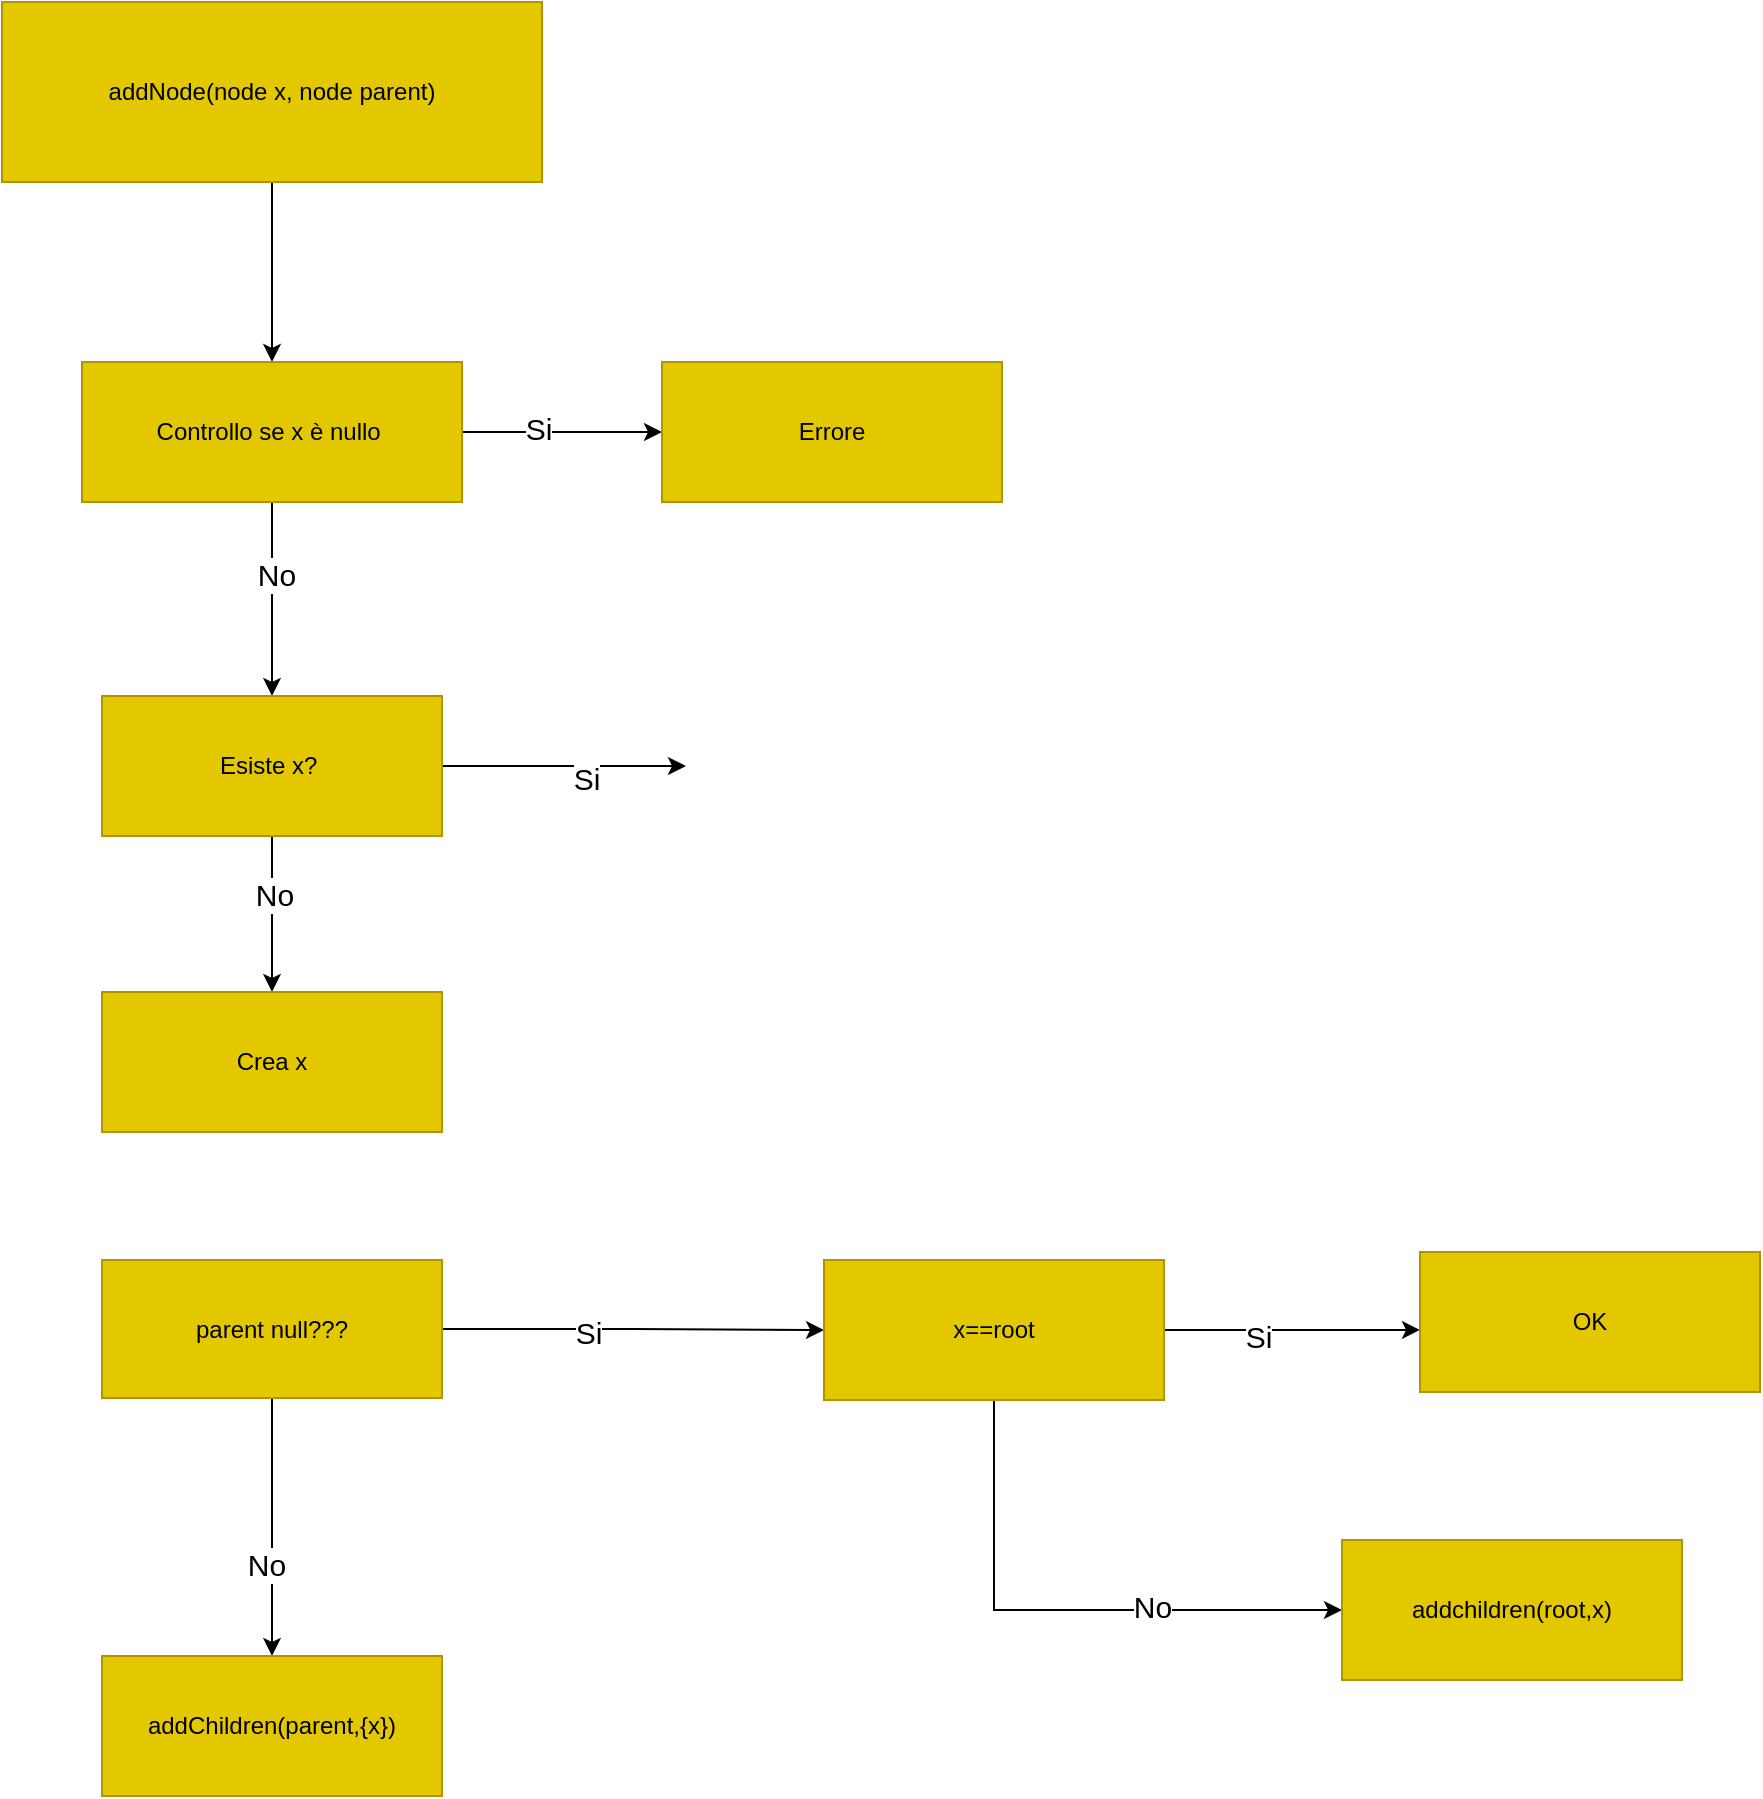 <mxfile>
    <diagram id="DPajBEgpEi-9TJPkUHrf" name="Page-1">
        <mxGraphModel dx="2054" dy="771" grid="0" gridSize="10" guides="1" tooltips="1" connect="1" arrows="1" fold="1" page="1" pageScale="1" pageWidth="850" pageHeight="1100" math="0" shadow="0">
            <root>
                <mxCell id="0"/>
                <mxCell id="1" parent="0"/>
                <mxCell id="5" style="edgeStyle=orthogonalEdgeStyle;rounded=0;orthogonalLoop=1;jettySize=auto;html=1;exitX=0.5;exitY=1;exitDx=0;exitDy=0;entryX=0.5;entryY=0;entryDx=0;entryDy=0;" edge="1" parent="1" source="3" target="4">
                    <mxGeometry relative="1" as="geometry"/>
                </mxCell>
                <mxCell id="3" value="addNode(node x, node parent)" style="rounded=0;whiteSpace=wrap;html=1;fillColor=#e3c800;strokeColor=#B09500;fontColor=#000000;" vertex="1" parent="1">
                    <mxGeometry x="-560" y="20" width="270" height="90" as="geometry"/>
                </mxCell>
                <mxCell id="8" style="edgeStyle=orthogonalEdgeStyle;rounded=0;orthogonalLoop=1;jettySize=auto;html=1;exitX=1;exitY=0.5;exitDx=0;exitDy=0;entryX=0;entryY=0.5;entryDx=0;entryDy=0;fontSize=15;" edge="1" parent="1" source="4" target="6">
                    <mxGeometry relative="1" as="geometry"/>
                </mxCell>
                <mxCell id="9" value="Si" style="edgeLabel;html=1;align=center;verticalAlign=middle;resizable=0;points=[];" vertex="1" connectable="0" parent="8">
                    <mxGeometry x="-0.2" y="2" relative="1" as="geometry">
                        <mxPoint as="offset"/>
                    </mxGeometry>
                </mxCell>
                <mxCell id="10" value="Si" style="edgeLabel;html=1;align=center;verticalAlign=middle;resizable=0;points=[];fontSize=15;" vertex="1" connectable="0" parent="8">
                    <mxGeometry x="-0.24" y="2" relative="1" as="geometry">
                        <mxPoint as="offset"/>
                    </mxGeometry>
                </mxCell>
                <mxCell id="28" style="edgeStyle=orthogonalEdgeStyle;rounded=0;orthogonalLoop=1;jettySize=auto;html=1;exitX=0.5;exitY=1;exitDx=0;exitDy=0;entryX=0.5;entryY=0;entryDx=0;entryDy=0;fontSize=15;" edge="1" parent="1" source="4" target="27">
                    <mxGeometry relative="1" as="geometry"/>
                </mxCell>
                <mxCell id="29" value="No" style="edgeLabel;html=1;align=center;verticalAlign=middle;resizable=0;points=[];fontSize=15;" vertex="1" connectable="0" parent="28">
                    <mxGeometry x="-0.258" y="2" relative="1" as="geometry">
                        <mxPoint as="offset"/>
                    </mxGeometry>
                </mxCell>
                <mxCell id="4" value="Controllo se x è nullo&amp;nbsp;" style="rounded=0;whiteSpace=wrap;html=1;fillColor=#e3c800;strokeColor=#B09500;fontColor=#000000;" vertex="1" parent="1">
                    <mxGeometry x="-520" y="200" width="190" height="70" as="geometry"/>
                </mxCell>
                <mxCell id="6" value="Errore" style="rounded=0;whiteSpace=wrap;html=1;fillColor=#e3c800;strokeColor=#B09500;fontColor=#000000;" vertex="1" parent="1">
                    <mxGeometry x="-230" y="200" width="170" height="70" as="geometry"/>
                </mxCell>
                <mxCell id="30" style="edgeStyle=orthogonalEdgeStyle;rounded=0;orthogonalLoop=1;jettySize=auto;html=1;exitX=1;exitY=0.5;exitDx=0;exitDy=0;fontSize=15;" edge="1" parent="1" source="27">
                    <mxGeometry relative="1" as="geometry">
                        <mxPoint x="-218" y="402" as="targetPoint"/>
                    </mxGeometry>
                </mxCell>
                <mxCell id="31" value="Si" style="edgeLabel;html=1;align=center;verticalAlign=middle;resizable=0;points=[];fontSize=15;" vertex="1" connectable="0" parent="30">
                    <mxGeometry x="0.18" y="-5" relative="1" as="geometry">
                        <mxPoint as="offset"/>
                    </mxGeometry>
                </mxCell>
                <mxCell id="33" style="edgeStyle=orthogonalEdgeStyle;rounded=0;orthogonalLoop=1;jettySize=auto;html=1;exitX=0.5;exitY=1;exitDx=0;exitDy=0;entryX=0.5;entryY=0;entryDx=0;entryDy=0;fontSize=15;" edge="1" parent="1" source="27" target="32">
                    <mxGeometry relative="1" as="geometry">
                        <Array as="points">
                            <mxPoint x="-425" y="458"/>
                            <mxPoint x="-425" y="458"/>
                        </Array>
                    </mxGeometry>
                </mxCell>
                <mxCell id="34" value="No" style="edgeLabel;html=1;align=center;verticalAlign=middle;resizable=0;points=[];fontSize=15;" vertex="1" connectable="0" parent="33">
                    <mxGeometry x="-0.256" y="1" relative="1" as="geometry">
                        <mxPoint as="offset"/>
                    </mxGeometry>
                </mxCell>
                <mxCell id="27" value="Esiste x?&amp;nbsp;" style="rounded=0;whiteSpace=wrap;html=1;fillColor=#e3c800;strokeColor=#B09500;fontColor=#000000;" vertex="1" parent="1">
                    <mxGeometry x="-510" y="367" width="170" height="70" as="geometry"/>
                </mxCell>
                <mxCell id="32" value="Crea x" style="rounded=0;whiteSpace=wrap;html=1;fillColor=#e3c800;strokeColor=#B09500;fontColor=#000000;" vertex="1" parent="1">
                    <mxGeometry x="-510" y="515" width="170" height="70" as="geometry"/>
                </mxCell>
                <mxCell id="37" style="edgeStyle=orthogonalEdgeStyle;rounded=0;orthogonalLoop=1;jettySize=auto;html=1;exitX=1;exitY=0.5;exitDx=0;exitDy=0;fontSize=15;entryX=0;entryY=0.5;entryDx=0;entryDy=0;" edge="1" parent="1" source="35" target="45">
                    <mxGeometry relative="1" as="geometry">
                        <mxPoint x="-155" y="684" as="targetPoint"/>
                    </mxGeometry>
                </mxCell>
                <mxCell id="44" value="Si" style="edgeLabel;html=1;align=center;verticalAlign=middle;resizable=0;points=[];fontSize=15;" vertex="1" connectable="0" parent="37">
                    <mxGeometry x="-0.244" relative="1" as="geometry">
                        <mxPoint y="1" as="offset"/>
                    </mxGeometry>
                </mxCell>
                <mxCell id="40" style="edgeStyle=orthogonalEdgeStyle;rounded=0;orthogonalLoop=1;jettySize=auto;html=1;exitX=0.5;exitY=1;exitDx=0;exitDy=0;entryX=0.5;entryY=0;entryDx=0;entryDy=0;fontSize=15;" edge="1" parent="1" source="35" target="36">
                    <mxGeometry relative="1" as="geometry">
                        <Array as="points">
                            <mxPoint x="-425" y="806"/>
                            <mxPoint x="-425" y="806"/>
                        </Array>
                    </mxGeometry>
                </mxCell>
                <mxCell id="52" value="No" style="edgeLabel;html=1;align=center;verticalAlign=middle;resizable=0;points=[];fontSize=15;" vertex="1" connectable="0" parent="40">
                    <mxGeometry x="0.287" y="-3" relative="1" as="geometry">
                        <mxPoint as="offset"/>
                    </mxGeometry>
                </mxCell>
                <mxCell id="35" value="parent null???" style="rounded=0;whiteSpace=wrap;html=1;fillColor=#e3c800;strokeColor=#B09500;fontColor=#000000;" vertex="1" parent="1">
                    <mxGeometry x="-510" y="649" width="170" height="69" as="geometry"/>
                </mxCell>
                <mxCell id="36" value="addChildren(parent,{x})" style="rounded=0;whiteSpace=wrap;html=1;fillColor=#e3c800;strokeColor=#B09500;fontColor=#000000;" vertex="1" parent="1">
                    <mxGeometry x="-510" y="847" width="170" height="70" as="geometry"/>
                </mxCell>
                <mxCell id="48" style="edgeStyle=orthogonalEdgeStyle;rounded=0;orthogonalLoop=1;jettySize=auto;html=1;exitX=1;exitY=0.5;exitDx=0;exitDy=0;fontSize=15;entryX=0;entryY=0.557;entryDx=0;entryDy=0;entryPerimeter=0;" edge="1" parent="1" source="45" target="47">
                    <mxGeometry relative="1" as="geometry">
                        <mxPoint x="102" y="691" as="targetPoint"/>
                    </mxGeometry>
                </mxCell>
                <mxCell id="49" value="Si" style="edgeLabel;html=1;align=center;verticalAlign=middle;resizable=0;points=[];fontSize=15;" vertex="1" connectable="0" parent="48">
                    <mxGeometry x="-0.268" y="-3" relative="1" as="geometry">
                        <mxPoint as="offset"/>
                    </mxGeometry>
                </mxCell>
                <mxCell id="50" style="edgeStyle=orthogonalEdgeStyle;rounded=0;orthogonalLoop=1;jettySize=auto;html=1;exitX=0.5;exitY=1;exitDx=0;exitDy=0;entryX=0;entryY=0.5;entryDx=0;entryDy=0;fontSize=15;" edge="1" parent="1" source="45" target="46">
                    <mxGeometry relative="1" as="geometry"/>
                </mxCell>
                <mxCell id="51" value="No" style="edgeLabel;html=1;align=center;verticalAlign=middle;resizable=0;points=[];fontSize=15;" vertex="1" connectable="0" parent="50">
                    <mxGeometry x="0.114" y="-5" relative="1" as="geometry">
                        <mxPoint x="28" y="-7" as="offset"/>
                    </mxGeometry>
                </mxCell>
                <mxCell id="45" value="x==root" style="rounded=0;whiteSpace=wrap;html=1;fillColor=#e3c800;strokeColor=#B09500;fontColor=#000000;" vertex="1" parent="1">
                    <mxGeometry x="-149" y="649" width="170" height="70" as="geometry"/>
                </mxCell>
                <mxCell id="46" value="addchildren(root,x)" style="rounded=0;whiteSpace=wrap;html=1;fillColor=#e3c800;strokeColor=#B09500;fontColor=#000000;" vertex="1" parent="1">
                    <mxGeometry x="110" y="789" width="170" height="70" as="geometry"/>
                </mxCell>
                <mxCell id="47" value="OK" style="rounded=0;whiteSpace=wrap;html=1;fillColor=#e3c800;strokeColor=#B09500;fontColor=#000000;" vertex="1" parent="1">
                    <mxGeometry x="149" y="645" width="170" height="70" as="geometry"/>
                </mxCell>
            </root>
        </mxGraphModel>
    </diagram>
</mxfile>